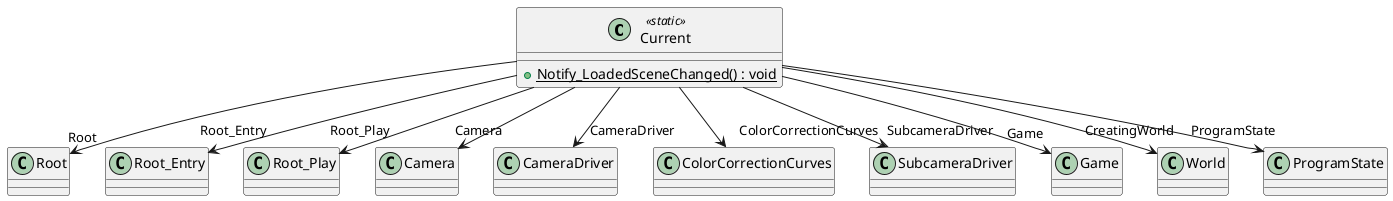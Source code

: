 @startuml
class Current <<static>> {
    + {static} Notify_LoadedSceneChanged() : void
}
Current --> "Root" Root
Current --> "Root_Entry" Root_Entry
Current --> "Root_Play" Root_Play
Current --> "Camera" Camera
Current --> "CameraDriver" CameraDriver
Current --> "ColorCorrectionCurves" ColorCorrectionCurves
Current --> "SubcameraDriver" SubcameraDriver
Current --> "Game" Game
Current --> "CreatingWorld" World
Current --> "ProgramState" ProgramState
@enduml
